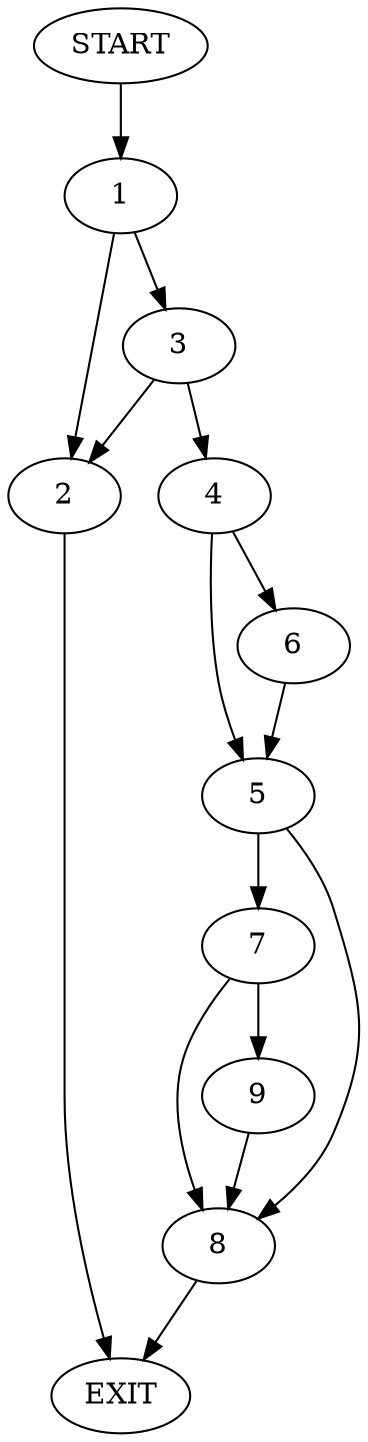 digraph {
0 [label="START"]
10 [label="EXIT"]
0 -> 1
1 -> 2
1 -> 3
3 -> 4
3 -> 2
2 -> 10
4 -> 5
4 -> 6
5 -> 7
5 -> 8
6 -> 5
7 -> 9
7 -> 8
8 -> 10
9 -> 8
}
